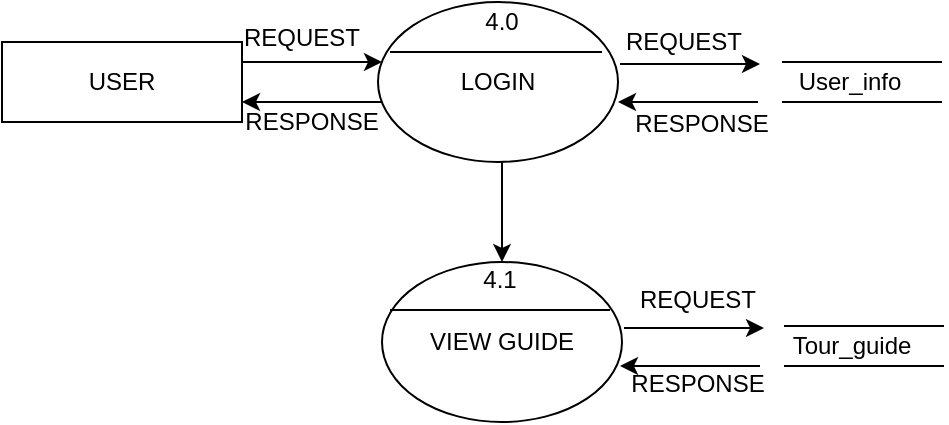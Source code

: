 <mxfile version="10.6.7" type="device"><diagram id="2GB4EXIPJ_VCHcRh5AVA" name="Page-1"><mxGraphModel dx="1010" dy="501" grid="1" gridSize="10" guides="1" tooltips="1" connect="1" arrows="1" fold="1" page="1" pageScale="1" pageWidth="850" pageHeight="1100" math="0" shadow="0"><root><mxCell id="0"/><mxCell id="1" parent="0"/><mxCell id="Bdqf27gfLDY2JfMCBj7o-1" value="USER" style="rounded=0;whiteSpace=wrap;html=1;" parent="1" vertex="1"><mxGeometry x="50" y="30" width="120" height="40" as="geometry"/></mxCell><mxCell id="Bdqf27gfLDY2JfMCBj7o-2" value="" style="endArrow=classic;html=1;" parent="1" edge="1"><mxGeometry width="50" height="50" relative="1" as="geometry"><mxPoint x="170" y="40" as="sourcePoint"/><mxPoint x="240" y="40" as="targetPoint"/></mxGeometry></mxCell><mxCell id="Bdqf27gfLDY2JfMCBj7o-3" value="" style="endArrow=classic;html=1;" parent="1" edge="1"><mxGeometry width="50" height="50" relative="1" as="geometry"><mxPoint x="240" y="60" as="sourcePoint"/><mxPoint x="170" y="60" as="targetPoint"/></mxGeometry></mxCell><mxCell id="Bdqf27gfLDY2JfMCBj7o-4" value="" style="edgeStyle=orthogonalEdgeStyle;rounded=0;orthogonalLoop=1;jettySize=auto;html=1;" parent="1" edge="1"><mxGeometry relative="1" as="geometry"><mxPoint x="300" y="90" as="sourcePoint"/><mxPoint x="300" y="140" as="targetPoint"/></mxGeometry></mxCell><mxCell id="Bdqf27gfLDY2JfMCBj7o-5" value="VIEW GUIDE" style="ellipse;whiteSpace=wrap;html=1;" parent="1" vertex="1"><mxGeometry x="240" y="140" width="120" height="80" as="geometry"/></mxCell><mxCell id="Bdqf27gfLDY2JfMCBj7o-7" value="" style="endArrow=classic;html=1;" parent="1" edge="1"><mxGeometry width="50" height="50" relative="1" as="geometry"><mxPoint x="359" y="41" as="sourcePoint"/><mxPoint x="429" y="41" as="targetPoint"/></mxGeometry></mxCell><mxCell id="Bdqf27gfLDY2JfMCBj7o-8" value="" style="endArrow=classic;html=1;" parent="1" edge="1"><mxGeometry width="50" height="50" relative="1" as="geometry"><mxPoint x="428" y="60" as="sourcePoint"/><mxPoint x="358" y="60" as="targetPoint"/></mxGeometry></mxCell><mxCell id="Bdqf27gfLDY2JfMCBj7o-9" value="" style="endArrow=none;html=1;" parent="1" edge="1"><mxGeometry width="50" height="50" relative="1" as="geometry"><mxPoint x="440" y="40" as="sourcePoint"/><mxPoint x="520" y="40" as="targetPoint"/></mxGeometry></mxCell><mxCell id="Bdqf27gfLDY2JfMCBj7o-10" value="" style="endArrow=none;html=1;" parent="1" edge="1"><mxGeometry width="50" height="50" relative="1" as="geometry"><mxPoint x="440" y="60" as="sourcePoint"/><mxPoint x="520" y="60" as="targetPoint"/></mxGeometry></mxCell><mxCell id="Bdqf27gfLDY2JfMCBj7o-11" value="User_info" style="text;html=1;strokeColor=none;fillColor=none;align=center;verticalAlign=middle;whiteSpace=wrap;rounded=0;" parent="1" vertex="1"><mxGeometry x="454" y="45" width="40" height="10" as="geometry"/></mxCell><mxCell id="Bdqf27gfLDY2JfMCBj7o-12" value="" style="endArrow=classic;html=1;" parent="1" edge="1"><mxGeometry width="50" height="50" relative="1" as="geometry"><mxPoint x="361" y="173" as="sourcePoint"/><mxPoint x="431" y="173" as="targetPoint"/></mxGeometry></mxCell><mxCell id="Bdqf27gfLDY2JfMCBj7o-13" value="" style="endArrow=classic;html=1;" parent="1" edge="1"><mxGeometry width="50" height="50" relative="1" as="geometry"><mxPoint x="429" y="192" as="sourcePoint"/><mxPoint x="359" y="192" as="targetPoint"/></mxGeometry></mxCell><mxCell id="Bdqf27gfLDY2JfMCBj7o-14" value="" style="endArrow=none;html=1;" parent="1" edge="1"><mxGeometry width="50" height="50" relative="1" as="geometry"><mxPoint x="441" y="172" as="sourcePoint"/><mxPoint x="521" y="172" as="targetPoint"/></mxGeometry></mxCell><mxCell id="Bdqf27gfLDY2JfMCBj7o-15" value="" style="endArrow=none;html=1;" parent="1" edge="1"><mxGeometry width="50" height="50" relative="1" as="geometry"><mxPoint x="441" y="192" as="sourcePoint"/><mxPoint x="521" y="192" as="targetPoint"/></mxGeometry></mxCell><mxCell id="Bdqf27gfLDY2JfMCBj7o-16" value="Tour_guide" style="text;html=1;strokeColor=none;fillColor=none;align=center;verticalAlign=middle;whiteSpace=wrap;rounded=0;" parent="1" vertex="1"><mxGeometry x="455" y="177" width="40" height="10" as="geometry"/></mxCell><mxCell id="Bdqf27gfLDY2JfMCBj7o-17" value="" style="endArrow=none;html=1;" parent="1" edge="1"><mxGeometry width="50" height="50" relative="1" as="geometry"><mxPoint x="244" y="164" as="sourcePoint"/><mxPoint x="354" y="164" as="targetPoint"/></mxGeometry></mxCell><mxCell id="Bdqf27gfLDY2JfMCBj7o-18" value="4.1" style="text;html=1;strokeColor=none;fillColor=none;align=center;verticalAlign=middle;whiteSpace=wrap;rounded=0;" parent="1" vertex="1"><mxGeometry x="279" y="139" width="40" height="20" as="geometry"/></mxCell><mxCell id="Bdqf27gfLDY2JfMCBj7o-19" value="REQUEST" style="text;html=1;strokeColor=none;fillColor=none;align=center;verticalAlign=middle;whiteSpace=wrap;rounded=0;" parent="1" vertex="1"><mxGeometry x="180" y="18" width="40" height="20" as="geometry"/></mxCell><mxCell id="Bdqf27gfLDY2JfMCBj7o-20" value="RESPONSE" style="text;html=1;strokeColor=none;fillColor=none;align=center;verticalAlign=middle;whiteSpace=wrap;rounded=0;" parent="1" vertex="1"><mxGeometry x="185" y="60" width="40" height="20" as="geometry"/></mxCell><mxCell id="Bdqf27gfLDY2JfMCBj7o-21" value="REQUEST" style="text;html=1;strokeColor=none;fillColor=none;align=center;verticalAlign=middle;whiteSpace=wrap;rounded=0;" parent="1" vertex="1"><mxGeometry x="371" y="20" width="40" height="20" as="geometry"/></mxCell><mxCell id="Bdqf27gfLDY2JfMCBj7o-22" value="RESPONSE" style="text;html=1;strokeColor=none;fillColor=none;align=center;verticalAlign=middle;whiteSpace=wrap;rounded=0;" parent="1" vertex="1"><mxGeometry x="380" y="61" width="40" height="20" as="geometry"/></mxCell><mxCell id="Bdqf27gfLDY2JfMCBj7o-23" value="RESPONSE" style="text;html=1;strokeColor=none;fillColor=none;align=center;verticalAlign=middle;whiteSpace=wrap;rounded=0;" parent="1" vertex="1"><mxGeometry x="378" y="191" width="40" height="20" as="geometry"/></mxCell><mxCell id="Bdqf27gfLDY2JfMCBj7o-24" value="REQUEST" style="text;html=1;strokeColor=none;fillColor=none;align=center;verticalAlign=middle;whiteSpace=wrap;rounded=0;" parent="1" vertex="1"><mxGeometry x="378" y="149" width="40" height="20" as="geometry"/></mxCell><mxCell id="Bdqf27gfLDY2JfMCBj7o-36" value="LOGIN" style="ellipse;whiteSpace=wrap;html=1;" parent="1" vertex="1"><mxGeometry x="238" y="10" width="120" height="80" as="geometry"/></mxCell><mxCell id="Bdqf27gfLDY2JfMCBj7o-37" value="" style="endArrow=none;html=1;" parent="1" edge="1"><mxGeometry width="50" height="50" relative="1" as="geometry"><mxPoint x="244" y="35" as="sourcePoint"/><mxPoint x="350" y="35" as="targetPoint"/></mxGeometry></mxCell><mxCell id="Bdqf27gfLDY2JfMCBj7o-38" value="4.0" style="text;html=1;strokeColor=none;fillColor=none;align=center;verticalAlign=middle;whiteSpace=wrap;rounded=0;" parent="1" vertex="1"><mxGeometry x="280" y="10" width="40" height="20" as="geometry"/></mxCell></root></mxGraphModel></diagram></mxfile>
